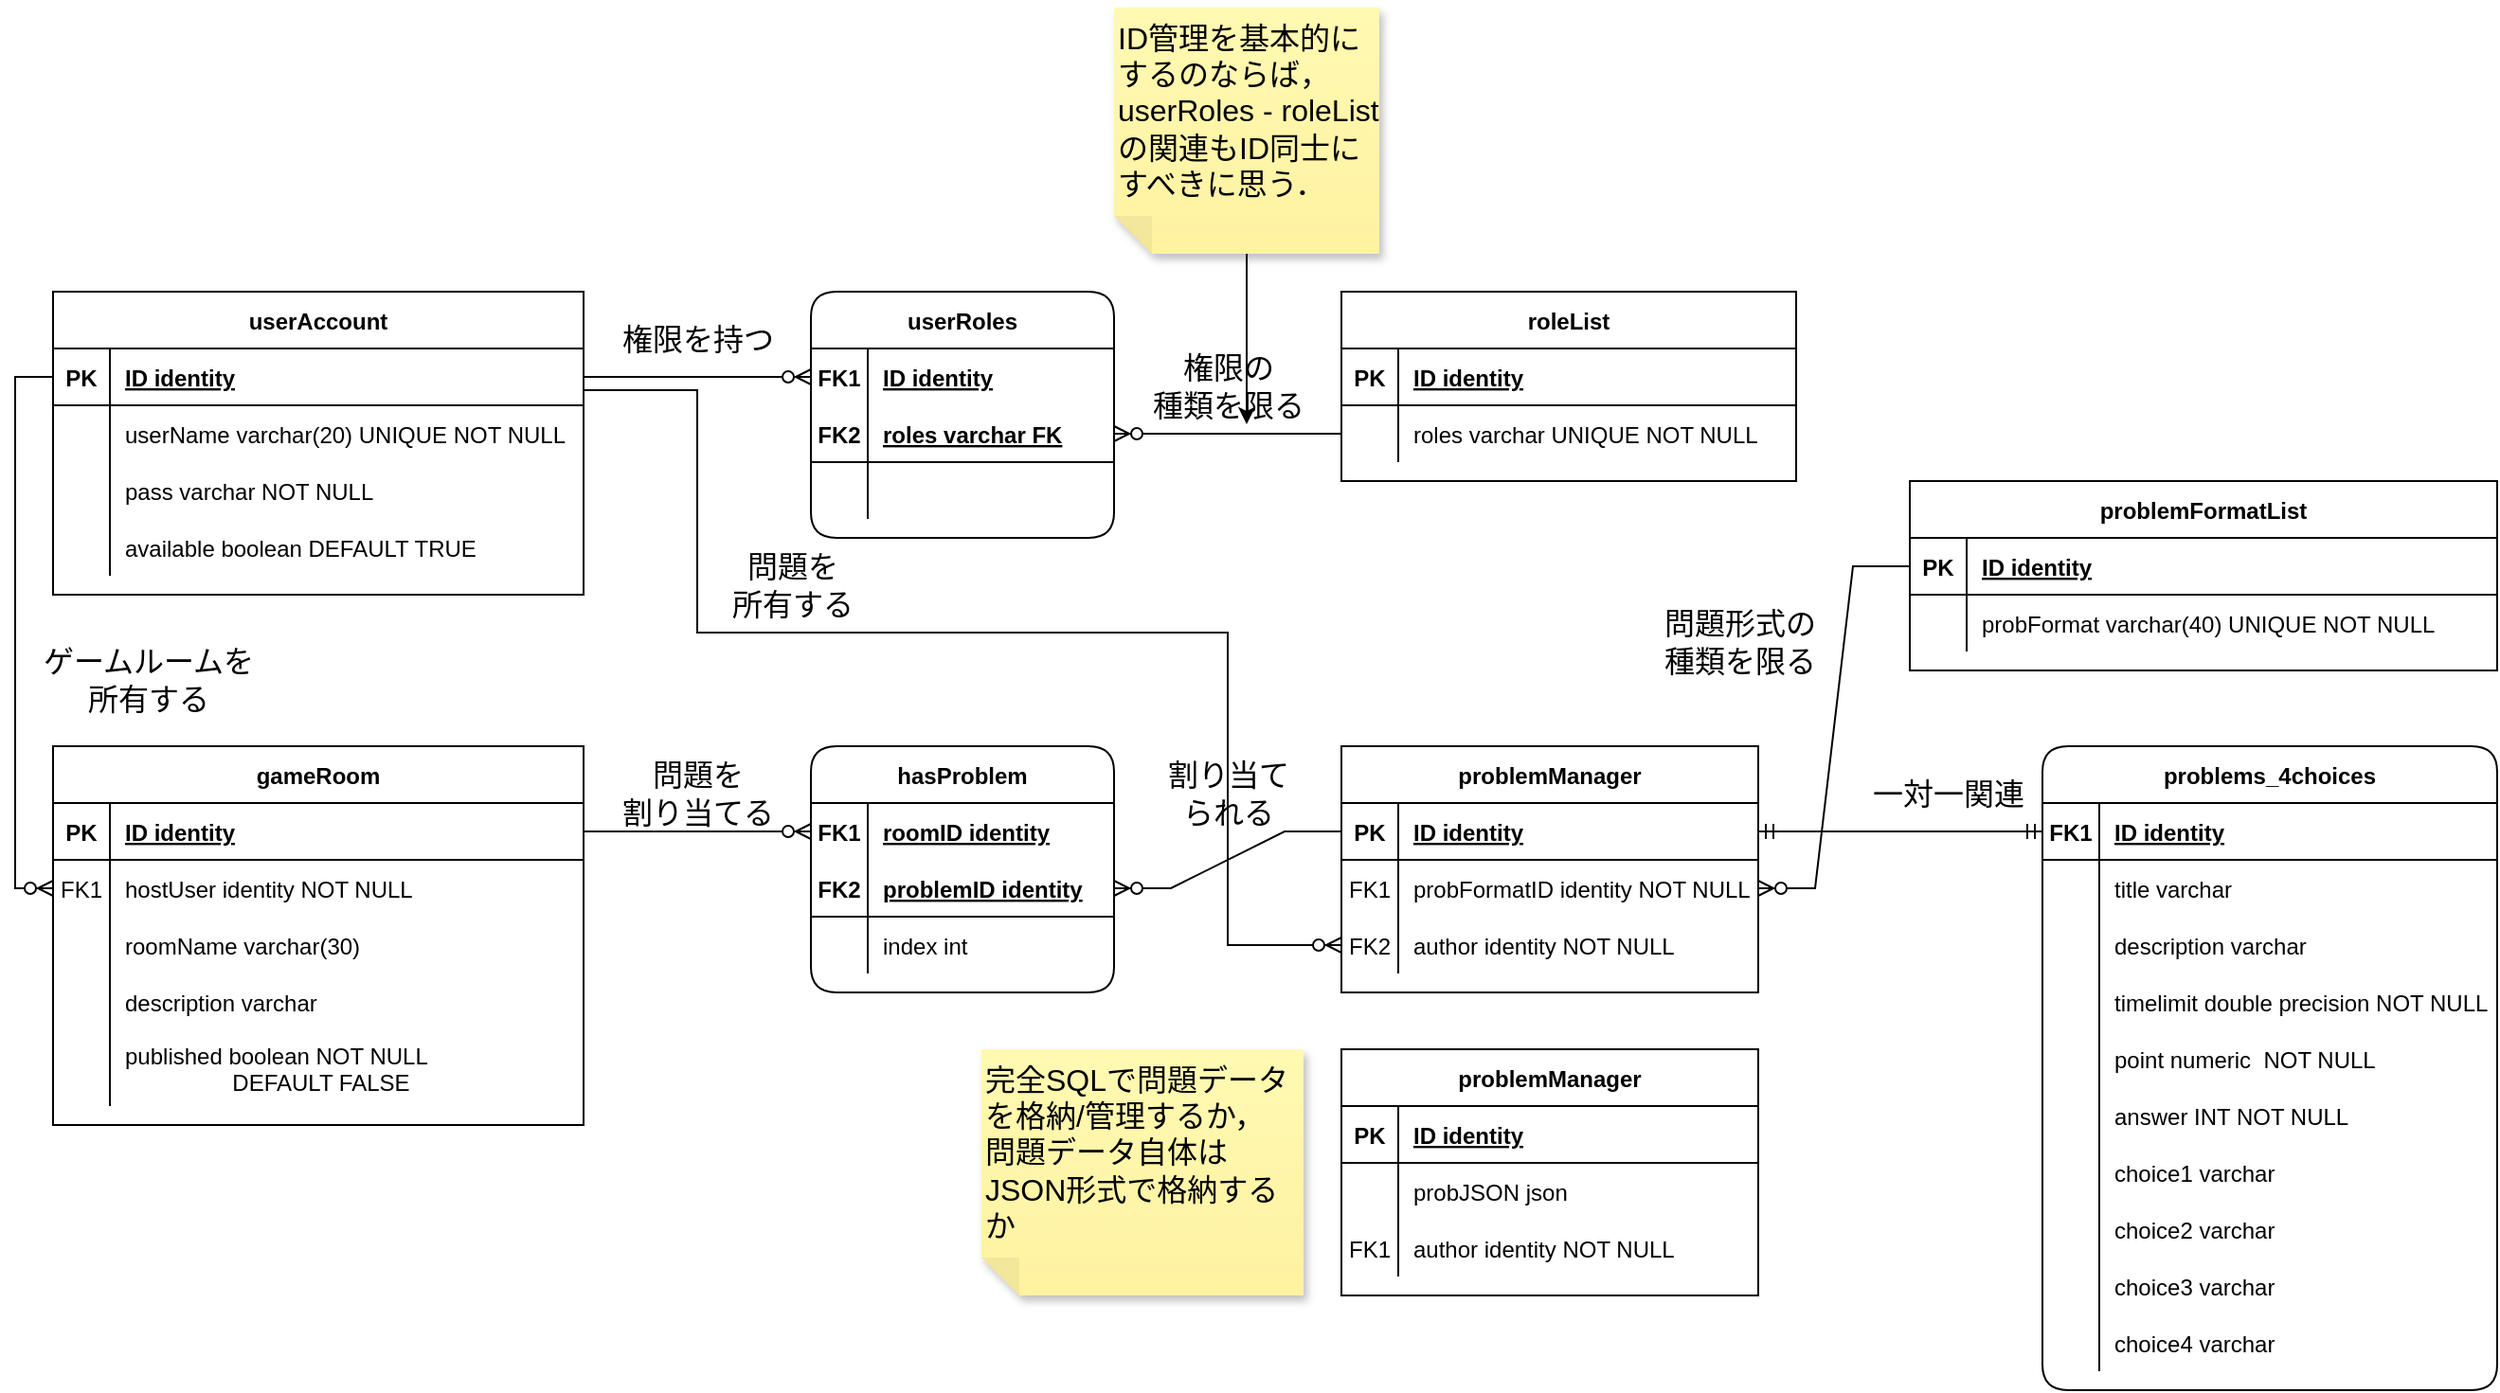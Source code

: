 <mxfile version="24.7.17">
  <diagram id="R2lEEEUBdFMjLlhIrx00" name="Page-1">
    <mxGraphModel dx="1381" dy="809" grid="1" gridSize="10" guides="1" tooltips="1" connect="1" arrows="1" fold="1" page="1" pageScale="1" pageWidth="850" pageHeight="1100" math="0" shadow="0" extFonts="Permanent Marker^https://fonts.googleapis.com/css?family=Permanent+Marker">
      <root>
        <mxCell id="0" />
        <mxCell id="1" parent="0" />
        <mxCell id="E2HAPLgvWzX5oRB356Ey-1" value="userAccount" style="shape=table;startSize=30;container=1;collapsible=1;childLayout=tableLayout;fixedRows=1;rowLines=0;fontStyle=1;align=center;resizeLast=1;" parent="1" vertex="1">
          <mxGeometry x="120" y="480" width="280" height="160" as="geometry">
            <mxRectangle x="120" y="480" width="100" height="30" as="alternateBounds" />
          </mxGeometry>
        </mxCell>
        <mxCell id="E2HAPLgvWzX5oRB356Ey-2" value="" style="shape=partialRectangle;collapsible=0;dropTarget=0;pointerEvents=0;fillColor=none;points=[[0,0.5],[1,0.5]];portConstraint=eastwest;top=0;left=0;right=0;bottom=1;" parent="E2HAPLgvWzX5oRB356Ey-1" vertex="1">
          <mxGeometry y="30" width="280" height="30" as="geometry" />
        </mxCell>
        <mxCell id="E2HAPLgvWzX5oRB356Ey-3" value="PK" style="shape=partialRectangle;overflow=hidden;connectable=0;fillColor=none;top=0;left=0;bottom=0;right=0;fontStyle=1;" parent="E2HAPLgvWzX5oRB356Ey-2" vertex="1">
          <mxGeometry width="30" height="30" as="geometry">
            <mxRectangle width="30" height="30" as="alternateBounds" />
          </mxGeometry>
        </mxCell>
        <mxCell id="E2HAPLgvWzX5oRB356Ey-4" value="ID identity" style="shape=partialRectangle;overflow=hidden;connectable=0;fillColor=none;top=0;left=0;bottom=0;right=0;align=left;spacingLeft=6;fontStyle=5;" parent="E2HAPLgvWzX5oRB356Ey-2" vertex="1">
          <mxGeometry x="30" width="250" height="30" as="geometry">
            <mxRectangle width="250" height="30" as="alternateBounds" />
          </mxGeometry>
        </mxCell>
        <mxCell id="E2HAPLgvWzX5oRB356Ey-5" value="" style="shape=partialRectangle;collapsible=0;dropTarget=0;pointerEvents=0;fillColor=none;points=[[0,0.5],[1,0.5]];portConstraint=eastwest;top=0;left=0;right=0;bottom=0;" parent="E2HAPLgvWzX5oRB356Ey-1" vertex="1">
          <mxGeometry y="60" width="280" height="30" as="geometry" />
        </mxCell>
        <mxCell id="E2HAPLgvWzX5oRB356Ey-6" value="" style="shape=partialRectangle;overflow=hidden;connectable=0;fillColor=none;top=0;left=0;bottom=0;right=0;" parent="E2HAPLgvWzX5oRB356Ey-5" vertex="1">
          <mxGeometry width="30" height="30" as="geometry">
            <mxRectangle width="30" height="30" as="alternateBounds" />
          </mxGeometry>
        </mxCell>
        <mxCell id="E2HAPLgvWzX5oRB356Ey-7" value="userName varchar(20) UNIQUE NOT NULL" style="shape=partialRectangle;overflow=hidden;connectable=0;fillColor=none;top=0;left=0;bottom=0;right=0;align=left;spacingLeft=6;" parent="E2HAPLgvWzX5oRB356Ey-5" vertex="1">
          <mxGeometry x="30" width="250" height="30" as="geometry">
            <mxRectangle width="250" height="30" as="alternateBounds" />
          </mxGeometry>
        </mxCell>
        <mxCell id="E2HAPLgvWzX5oRB356Ey-28" style="shape=partialRectangle;collapsible=0;dropTarget=0;pointerEvents=0;fillColor=none;points=[[0,0.5],[1,0.5]];portConstraint=eastwest;top=0;left=0;right=0;bottom=0;" parent="E2HAPLgvWzX5oRB356Ey-1" vertex="1">
          <mxGeometry y="90" width="280" height="30" as="geometry" />
        </mxCell>
        <mxCell id="E2HAPLgvWzX5oRB356Ey-29" style="shape=partialRectangle;overflow=hidden;connectable=0;fillColor=none;top=0;left=0;bottom=0;right=0;" parent="E2HAPLgvWzX5oRB356Ey-28" vertex="1">
          <mxGeometry width="30" height="30" as="geometry">
            <mxRectangle width="30" height="30" as="alternateBounds" />
          </mxGeometry>
        </mxCell>
        <mxCell id="E2HAPLgvWzX5oRB356Ey-30" value="pass varchar NOT NULL" style="shape=partialRectangle;overflow=hidden;connectable=0;fillColor=none;top=0;left=0;bottom=0;right=0;align=left;spacingLeft=6;" parent="E2HAPLgvWzX5oRB356Ey-28" vertex="1">
          <mxGeometry x="30" width="250" height="30" as="geometry">
            <mxRectangle width="250" height="30" as="alternateBounds" />
          </mxGeometry>
        </mxCell>
        <mxCell id="E2HAPLgvWzX5oRB356Ey-25" style="shape=partialRectangle;collapsible=0;dropTarget=0;pointerEvents=0;fillColor=none;points=[[0,0.5],[1,0.5]];portConstraint=eastwest;top=0;left=0;right=0;bottom=0;" parent="E2HAPLgvWzX5oRB356Ey-1" vertex="1">
          <mxGeometry y="120" width="280" height="30" as="geometry" />
        </mxCell>
        <mxCell id="E2HAPLgvWzX5oRB356Ey-26" style="shape=partialRectangle;overflow=hidden;connectable=0;fillColor=none;top=0;left=0;bottom=0;right=0;" parent="E2HAPLgvWzX5oRB356Ey-25" vertex="1">
          <mxGeometry width="30" height="30" as="geometry">
            <mxRectangle width="30" height="30" as="alternateBounds" />
          </mxGeometry>
        </mxCell>
        <mxCell id="E2HAPLgvWzX5oRB356Ey-27" value="available boolean DEFAULT TRUE" style="shape=partialRectangle;overflow=hidden;connectable=0;fillColor=none;top=0;left=0;bottom=0;right=0;align=left;spacingLeft=6;" parent="E2HAPLgvWzX5oRB356Ey-25" vertex="1">
          <mxGeometry x="30" width="250" height="30" as="geometry">
            <mxRectangle width="250" height="30" as="alternateBounds" />
          </mxGeometry>
        </mxCell>
        <mxCell id="E2HAPLgvWzX5oRB356Ey-31" value="userRoles" style="shape=table;startSize=30;container=1;collapsible=1;childLayout=tableLayout;fixedRows=1;rowLines=0;fontStyle=1;align=center;resizeLast=1;rounded=1;" parent="1" vertex="1">
          <mxGeometry x="520" y="480" width="160" height="130" as="geometry">
            <mxRectangle x="120" y="480" width="100" height="30" as="alternateBounds" />
          </mxGeometry>
        </mxCell>
        <mxCell id="E2HAPLgvWzX5oRB356Ey-32" value="" style="shape=partialRectangle;collapsible=0;dropTarget=0;pointerEvents=0;fillColor=none;points=[[0,0.5],[1,0.5]];portConstraint=eastwest;top=0;left=0;right=0;bottom=0;" parent="E2HAPLgvWzX5oRB356Ey-31" vertex="1">
          <mxGeometry y="30" width="160" height="30" as="geometry" />
        </mxCell>
        <mxCell id="E2HAPLgvWzX5oRB356Ey-33" value="FK1" style="shape=partialRectangle;overflow=hidden;connectable=0;fillColor=none;top=0;left=0;bottom=0;right=0;fontStyle=1;" parent="E2HAPLgvWzX5oRB356Ey-32" vertex="1">
          <mxGeometry width="30" height="30" as="geometry">
            <mxRectangle width="30" height="30" as="alternateBounds" />
          </mxGeometry>
        </mxCell>
        <mxCell id="E2HAPLgvWzX5oRB356Ey-34" value="ID identity" style="shape=partialRectangle;overflow=hidden;connectable=0;fillColor=none;top=0;left=0;bottom=0;right=0;align=left;spacingLeft=6;fontStyle=5;strokeColor=default;" parent="E2HAPLgvWzX5oRB356Ey-32" vertex="1">
          <mxGeometry x="30" width="130" height="30" as="geometry">
            <mxRectangle width="130" height="30" as="alternateBounds" />
          </mxGeometry>
        </mxCell>
        <mxCell id="E2HAPLgvWzX5oRB356Ey-44" style="shape=partialRectangle;collapsible=0;dropTarget=0;pointerEvents=0;fillColor=none;points=[[0,0.5],[1,0.5]];portConstraint=eastwest;top=0;left=0;right=0;bottom=1;" parent="E2HAPLgvWzX5oRB356Ey-31" vertex="1">
          <mxGeometry y="60" width="160" height="30" as="geometry" />
        </mxCell>
        <mxCell id="E2HAPLgvWzX5oRB356Ey-45" value="FK2" style="shape=partialRectangle;overflow=hidden;connectable=0;fillColor=none;top=0;left=0;bottom=0;right=0;fontStyle=1;" parent="E2HAPLgvWzX5oRB356Ey-44" vertex="1">
          <mxGeometry width="30" height="30" as="geometry">
            <mxRectangle width="30" height="30" as="alternateBounds" />
          </mxGeometry>
        </mxCell>
        <mxCell id="E2HAPLgvWzX5oRB356Ey-46" value="roles varchar FK" style="shape=partialRectangle;overflow=hidden;connectable=0;fillColor=none;top=0;left=0;bottom=0;right=0;align=left;spacingLeft=6;fontStyle=5;" parent="E2HAPLgvWzX5oRB356Ey-44" vertex="1">
          <mxGeometry x="30" width="130" height="30" as="geometry">
            <mxRectangle width="130" height="30" as="alternateBounds" />
          </mxGeometry>
        </mxCell>
        <mxCell id="E2HAPLgvWzX5oRB356Ey-35" value="" style="shape=partialRectangle;collapsible=0;dropTarget=0;pointerEvents=0;fillColor=none;points=[[0,0.5],[1,0.5]];portConstraint=eastwest;top=0;left=0;right=0;bottom=0;" parent="E2HAPLgvWzX5oRB356Ey-31" vertex="1">
          <mxGeometry y="90" width="160" height="30" as="geometry" />
        </mxCell>
        <mxCell id="E2HAPLgvWzX5oRB356Ey-36" value="" style="shape=partialRectangle;overflow=hidden;connectable=0;fillColor=none;top=0;left=0;bottom=0;right=0;" parent="E2HAPLgvWzX5oRB356Ey-35" vertex="1">
          <mxGeometry width="30" height="30" as="geometry">
            <mxRectangle width="30" height="30" as="alternateBounds" />
          </mxGeometry>
        </mxCell>
        <mxCell id="E2HAPLgvWzX5oRB356Ey-37" value="" style="shape=partialRectangle;overflow=hidden;connectable=0;fillColor=none;top=0;left=0;bottom=0;right=0;align=left;spacingLeft=6;" parent="E2HAPLgvWzX5oRB356Ey-35" vertex="1">
          <mxGeometry x="30" width="130" height="30" as="geometry">
            <mxRectangle width="130" height="30" as="alternateBounds" />
          </mxGeometry>
        </mxCell>
        <mxCell id="E2HAPLgvWzX5oRB356Ey-48" value="roleList" style="shape=table;startSize=30;container=1;collapsible=1;childLayout=tableLayout;fixedRows=1;rowLines=0;fontStyle=1;align=center;resizeLast=1;rounded=0;" parent="1" vertex="1">
          <mxGeometry x="800" y="480" width="240" height="100" as="geometry">
            <mxRectangle x="120" y="480" width="100" height="30" as="alternateBounds" />
          </mxGeometry>
        </mxCell>
        <mxCell id="E2HAPLgvWzX5oRB356Ey-49" value="" style="shape=partialRectangle;collapsible=0;dropTarget=0;pointerEvents=0;fillColor=none;points=[[0,0.5],[1,0.5]];portConstraint=eastwest;top=0;left=0;right=0;bottom=1;" parent="E2HAPLgvWzX5oRB356Ey-48" vertex="1">
          <mxGeometry y="30" width="240" height="30" as="geometry" />
        </mxCell>
        <mxCell id="E2HAPLgvWzX5oRB356Ey-50" value="PK" style="shape=partialRectangle;overflow=hidden;connectable=0;fillColor=none;top=0;left=0;bottom=0;right=0;fontStyle=1;" parent="E2HAPLgvWzX5oRB356Ey-49" vertex="1">
          <mxGeometry width="30" height="30" as="geometry">
            <mxRectangle width="30" height="30" as="alternateBounds" />
          </mxGeometry>
        </mxCell>
        <mxCell id="E2HAPLgvWzX5oRB356Ey-51" value="ID identity" style="shape=partialRectangle;overflow=hidden;connectable=0;fillColor=none;top=0;left=0;bottom=0;right=0;align=left;spacingLeft=6;fontStyle=5;strokeColor=default;" parent="E2HAPLgvWzX5oRB356Ey-49" vertex="1">
          <mxGeometry x="30" width="210" height="30" as="geometry">
            <mxRectangle width="210" height="30" as="alternateBounds" />
          </mxGeometry>
        </mxCell>
        <mxCell id="E2HAPLgvWzX5oRB356Ey-55" value="" style="shape=partialRectangle;collapsible=0;dropTarget=0;pointerEvents=0;fillColor=none;points=[[0,0.5],[1,0.5]];portConstraint=eastwest;top=0;left=0;right=0;bottom=0;" parent="E2HAPLgvWzX5oRB356Ey-48" vertex="1">
          <mxGeometry y="60" width="240" height="30" as="geometry" />
        </mxCell>
        <mxCell id="E2HAPLgvWzX5oRB356Ey-56" value="" style="shape=partialRectangle;overflow=hidden;connectable=0;fillColor=none;top=0;left=0;bottom=0;right=0;" parent="E2HAPLgvWzX5oRB356Ey-55" vertex="1">
          <mxGeometry width="30" height="30" as="geometry">
            <mxRectangle width="30" height="30" as="alternateBounds" />
          </mxGeometry>
        </mxCell>
        <mxCell id="E2HAPLgvWzX5oRB356Ey-57" value="roles varchar UNIQUE NOT NULL" style="shape=partialRectangle;overflow=hidden;connectable=0;fillColor=none;top=0;left=0;bottom=0;right=0;align=left;spacingLeft=6;" parent="E2HAPLgvWzX5oRB356Ey-55" vertex="1">
          <mxGeometry x="30" width="210" height="30" as="geometry">
            <mxRectangle width="210" height="30" as="alternateBounds" />
          </mxGeometry>
        </mxCell>
        <mxCell id="E2HAPLgvWzX5oRB356Ey-95" value="gameRoom" style="shape=table;startSize=30;container=1;collapsible=1;childLayout=tableLayout;fixedRows=1;rowLines=0;fontStyle=1;align=center;resizeLast=1;" parent="1" vertex="1">
          <mxGeometry x="120" y="720" width="280" height="200" as="geometry">
            <mxRectangle x="120" y="480" width="100" height="30" as="alternateBounds" />
          </mxGeometry>
        </mxCell>
        <mxCell id="E2HAPLgvWzX5oRB356Ey-96" value="" style="shape=partialRectangle;collapsible=0;dropTarget=0;pointerEvents=0;fillColor=none;points=[[0,0.5],[1,0.5]];portConstraint=eastwest;top=0;left=0;right=0;bottom=1;" parent="E2HAPLgvWzX5oRB356Ey-95" vertex="1">
          <mxGeometry y="30" width="280" height="30" as="geometry" />
        </mxCell>
        <mxCell id="E2HAPLgvWzX5oRB356Ey-97" value="PK" style="shape=partialRectangle;overflow=hidden;connectable=0;fillColor=none;top=0;left=0;bottom=0;right=0;fontStyle=1;" parent="E2HAPLgvWzX5oRB356Ey-96" vertex="1">
          <mxGeometry width="30" height="30" as="geometry">
            <mxRectangle width="30" height="30" as="alternateBounds" />
          </mxGeometry>
        </mxCell>
        <mxCell id="E2HAPLgvWzX5oRB356Ey-98" value="ID identity" style="shape=partialRectangle;overflow=hidden;connectable=0;fillColor=none;top=0;left=0;bottom=0;right=0;align=left;spacingLeft=6;fontStyle=5;" parent="E2HAPLgvWzX5oRB356Ey-96" vertex="1">
          <mxGeometry x="30" width="250" height="30" as="geometry">
            <mxRectangle width="250" height="30" as="alternateBounds" />
          </mxGeometry>
        </mxCell>
        <mxCell id="E2HAPLgvWzX5oRB356Ey-99" value="" style="shape=partialRectangle;collapsible=0;dropTarget=0;pointerEvents=0;fillColor=none;points=[[0,0.5],[1,0.5]];portConstraint=eastwest;top=0;left=0;right=0;bottom=0;" parent="E2HAPLgvWzX5oRB356Ey-95" vertex="1">
          <mxGeometry y="60" width="280" height="30" as="geometry" />
        </mxCell>
        <mxCell id="E2HAPLgvWzX5oRB356Ey-100" value="FK1" style="shape=partialRectangle;overflow=hidden;connectable=0;fillColor=none;top=0;left=0;bottom=0;right=0;" parent="E2HAPLgvWzX5oRB356Ey-99" vertex="1">
          <mxGeometry width="30" height="30" as="geometry">
            <mxRectangle width="30" height="30" as="alternateBounds" />
          </mxGeometry>
        </mxCell>
        <mxCell id="E2HAPLgvWzX5oRB356Ey-101" value="hostUser identity NOT NULL" style="shape=partialRectangle;overflow=hidden;connectable=0;fillColor=none;top=0;left=0;bottom=0;right=0;align=left;spacingLeft=6;" parent="E2HAPLgvWzX5oRB356Ey-99" vertex="1">
          <mxGeometry x="30" width="250" height="30" as="geometry">
            <mxRectangle width="250" height="30" as="alternateBounds" />
          </mxGeometry>
        </mxCell>
        <mxCell id="E2HAPLgvWzX5oRB356Ey-102" style="shape=partialRectangle;collapsible=0;dropTarget=0;pointerEvents=0;fillColor=none;points=[[0,0.5],[1,0.5]];portConstraint=eastwest;top=0;left=0;right=0;bottom=0;" parent="E2HAPLgvWzX5oRB356Ey-95" vertex="1">
          <mxGeometry y="90" width="280" height="30" as="geometry" />
        </mxCell>
        <mxCell id="E2HAPLgvWzX5oRB356Ey-103" value="" style="shape=partialRectangle;overflow=hidden;connectable=0;fillColor=none;top=0;left=0;bottom=0;right=0;" parent="E2HAPLgvWzX5oRB356Ey-102" vertex="1">
          <mxGeometry width="30" height="30" as="geometry">
            <mxRectangle width="30" height="30" as="alternateBounds" />
          </mxGeometry>
        </mxCell>
        <mxCell id="E2HAPLgvWzX5oRB356Ey-104" value="roomName varchar(30)" style="shape=partialRectangle;overflow=hidden;connectable=0;fillColor=none;top=0;left=0;bottom=0;right=0;align=left;spacingLeft=6;" parent="E2HAPLgvWzX5oRB356Ey-102" vertex="1">
          <mxGeometry x="30" width="250" height="30" as="geometry">
            <mxRectangle width="250" height="30" as="alternateBounds" />
          </mxGeometry>
        </mxCell>
        <mxCell id="E2HAPLgvWzX5oRB356Ey-207" style="shape=partialRectangle;collapsible=0;dropTarget=0;pointerEvents=0;fillColor=none;points=[[0,0.5],[1,0.5]];portConstraint=eastwest;top=0;left=0;right=0;bottom=0;" parent="E2HAPLgvWzX5oRB356Ey-95" vertex="1">
          <mxGeometry y="120" width="280" height="30" as="geometry" />
        </mxCell>
        <mxCell id="E2HAPLgvWzX5oRB356Ey-208" style="shape=partialRectangle;overflow=hidden;connectable=0;fillColor=none;top=0;left=0;bottom=0;right=0;" parent="E2HAPLgvWzX5oRB356Ey-207" vertex="1">
          <mxGeometry width="30" height="30" as="geometry">
            <mxRectangle width="30" height="30" as="alternateBounds" />
          </mxGeometry>
        </mxCell>
        <mxCell id="E2HAPLgvWzX5oRB356Ey-209" value="description varchar" style="shape=partialRectangle;overflow=hidden;connectable=0;fillColor=none;top=0;left=0;bottom=0;right=0;align=left;spacingLeft=6;" parent="E2HAPLgvWzX5oRB356Ey-207" vertex="1">
          <mxGeometry x="30" width="250" height="30" as="geometry">
            <mxRectangle width="250" height="30" as="alternateBounds" />
          </mxGeometry>
        </mxCell>
        <mxCell id="E2HAPLgvWzX5oRB356Ey-105" style="shape=partialRectangle;collapsible=0;dropTarget=0;pointerEvents=0;fillColor=none;points=[[0,0.5],[1,0.5]];portConstraint=eastwest;top=0;left=0;right=0;bottom=0;" parent="E2HAPLgvWzX5oRB356Ey-95" vertex="1">
          <mxGeometry y="150" width="280" height="40" as="geometry" />
        </mxCell>
        <mxCell id="E2HAPLgvWzX5oRB356Ey-106" style="shape=partialRectangle;overflow=hidden;connectable=0;fillColor=none;top=0;left=0;bottom=0;right=0;" parent="E2HAPLgvWzX5oRB356Ey-105" vertex="1">
          <mxGeometry width="30" height="40" as="geometry">
            <mxRectangle width="30" height="40" as="alternateBounds" />
          </mxGeometry>
        </mxCell>
        <mxCell id="E2HAPLgvWzX5oRB356Ey-107" value="published boolean NOT NULL &#xa;                 DEFAULT FALSE" style="shape=partialRectangle;overflow=hidden;connectable=0;fillColor=none;top=0;left=0;bottom=0;right=0;align=left;spacingLeft=6;" parent="E2HAPLgvWzX5oRB356Ey-105" vertex="1">
          <mxGeometry x="30" width="250" height="40" as="geometry">
            <mxRectangle width="250" height="40" as="alternateBounds" />
          </mxGeometry>
        </mxCell>
        <mxCell id="E2HAPLgvWzX5oRB356Ey-112" value="" style="edgeStyle=entityRelationEdgeStyle;fontSize=12;html=1;endArrow=ERzeroToMany;endFill=1;rounded=0;exitX=1;exitY=0.5;exitDx=0;exitDy=0;entryX=0;entryY=0.5;entryDx=0;entryDy=0;" parent="1" source="E2HAPLgvWzX5oRB356Ey-2" target="E2HAPLgvWzX5oRB356Ey-32" edge="1">
          <mxGeometry width="100" height="100" relative="1" as="geometry">
            <mxPoint x="530" y="700" as="sourcePoint" />
            <mxPoint x="630" y="600" as="targetPoint" />
          </mxGeometry>
        </mxCell>
        <mxCell id="E2HAPLgvWzX5oRB356Ey-113" value="" style="edgeStyle=entityRelationEdgeStyle;fontSize=12;html=1;endArrow=ERzeroToMany;endFill=1;rounded=0;exitX=0;exitY=0.5;exitDx=0;exitDy=0;entryX=1;entryY=0.5;entryDx=0;entryDy=0;" parent="1" source="E2HAPLgvWzX5oRB356Ey-55" target="E2HAPLgvWzX5oRB356Ey-44" edge="1">
          <mxGeometry width="100" height="100" relative="1" as="geometry">
            <mxPoint x="410" y="535" as="sourcePoint" />
            <mxPoint x="530" y="535" as="targetPoint" />
          </mxGeometry>
        </mxCell>
        <mxCell id="E2HAPLgvWzX5oRB356Ey-114" value="権限を&lt;span style=&quot;background-color: initial;&quot;&gt;持つ&lt;/span&gt;" style="text;html=1;align=center;verticalAlign=middle;resizable=0;points=[];autosize=1;strokeColor=none;fillColor=none;fontSize=16;" parent="1" vertex="1">
          <mxGeometry x="410" y="490" width="100" height="30" as="geometry" />
        </mxCell>
        <mxCell id="E2HAPLgvWzX5oRB356Ey-115" value="権限の&lt;div&gt;種類を限る&lt;/div&gt;" style="text;html=1;align=center;verticalAlign=middle;resizable=0;points=[];autosize=1;strokeColor=none;fillColor=none;fontSize=16;" parent="1" vertex="1">
          <mxGeometry x="690" y="505" width="100" height="50" as="geometry" />
        </mxCell>
        <mxCell id="E2HAPLgvWzX5oRB356Ey-116" value="hasProblem" style="shape=table;startSize=30;container=1;collapsible=1;childLayout=tableLayout;fixedRows=1;rowLines=0;fontStyle=1;align=center;resizeLast=1;rounded=1;" parent="1" vertex="1">
          <mxGeometry x="520" y="720" width="160" height="130" as="geometry">
            <mxRectangle x="120" y="480" width="100" height="30" as="alternateBounds" />
          </mxGeometry>
        </mxCell>
        <mxCell id="E2HAPLgvWzX5oRB356Ey-117" value="" style="shape=partialRectangle;collapsible=0;dropTarget=0;pointerEvents=0;fillColor=none;points=[[0,0.5],[1,0.5]];portConstraint=eastwest;top=0;left=0;right=0;bottom=0;" parent="E2HAPLgvWzX5oRB356Ey-116" vertex="1">
          <mxGeometry y="30" width="160" height="30" as="geometry" />
        </mxCell>
        <mxCell id="E2HAPLgvWzX5oRB356Ey-118" value="FK1" style="shape=partialRectangle;overflow=hidden;connectable=0;fillColor=none;top=0;left=0;bottom=0;right=0;fontStyle=1;" parent="E2HAPLgvWzX5oRB356Ey-117" vertex="1">
          <mxGeometry width="30" height="30" as="geometry">
            <mxRectangle width="30" height="30" as="alternateBounds" />
          </mxGeometry>
        </mxCell>
        <mxCell id="E2HAPLgvWzX5oRB356Ey-119" value="roomID identity" style="shape=partialRectangle;overflow=hidden;connectable=0;fillColor=none;top=0;left=0;bottom=0;right=0;align=left;spacingLeft=6;fontStyle=5;strokeColor=default;" parent="E2HAPLgvWzX5oRB356Ey-117" vertex="1">
          <mxGeometry x="30" width="130" height="30" as="geometry">
            <mxRectangle width="130" height="30" as="alternateBounds" />
          </mxGeometry>
        </mxCell>
        <mxCell id="E2HAPLgvWzX5oRB356Ey-120" style="shape=partialRectangle;collapsible=0;dropTarget=0;pointerEvents=0;fillColor=none;points=[[0,0.5],[1,0.5]];portConstraint=eastwest;top=0;left=0;right=0;bottom=1;" parent="E2HAPLgvWzX5oRB356Ey-116" vertex="1">
          <mxGeometry y="60" width="160" height="30" as="geometry" />
        </mxCell>
        <mxCell id="E2HAPLgvWzX5oRB356Ey-121" value="FK2" style="shape=partialRectangle;overflow=hidden;connectable=0;fillColor=none;top=0;left=0;bottom=0;right=0;fontStyle=1;" parent="E2HAPLgvWzX5oRB356Ey-120" vertex="1">
          <mxGeometry width="30" height="30" as="geometry">
            <mxRectangle width="30" height="30" as="alternateBounds" />
          </mxGeometry>
        </mxCell>
        <mxCell id="E2HAPLgvWzX5oRB356Ey-122" value="problemID identity" style="shape=partialRectangle;overflow=hidden;connectable=0;fillColor=none;top=0;left=0;bottom=0;right=0;align=left;spacingLeft=6;fontStyle=5;" parent="E2HAPLgvWzX5oRB356Ey-120" vertex="1">
          <mxGeometry x="30" width="130" height="30" as="geometry">
            <mxRectangle width="130" height="30" as="alternateBounds" />
          </mxGeometry>
        </mxCell>
        <mxCell id="E2HAPLgvWzX5oRB356Ey-123" value="" style="shape=partialRectangle;collapsible=0;dropTarget=0;pointerEvents=0;fillColor=none;points=[[0,0.5],[1,0.5]];portConstraint=eastwest;top=0;left=0;right=0;bottom=0;" parent="E2HAPLgvWzX5oRB356Ey-116" vertex="1">
          <mxGeometry y="90" width="160" height="30" as="geometry" />
        </mxCell>
        <mxCell id="E2HAPLgvWzX5oRB356Ey-124" value="" style="shape=partialRectangle;overflow=hidden;connectable=0;fillColor=none;top=0;left=0;bottom=0;right=0;" parent="E2HAPLgvWzX5oRB356Ey-123" vertex="1">
          <mxGeometry width="30" height="30" as="geometry">
            <mxRectangle width="30" height="30" as="alternateBounds" />
          </mxGeometry>
        </mxCell>
        <mxCell id="E2HAPLgvWzX5oRB356Ey-125" value="index int" style="shape=partialRectangle;overflow=hidden;connectable=0;fillColor=none;top=0;left=0;bottom=0;right=0;align=left;spacingLeft=6;" parent="E2HAPLgvWzX5oRB356Ey-123" vertex="1">
          <mxGeometry x="30" width="130" height="30" as="geometry">
            <mxRectangle width="130" height="30" as="alternateBounds" />
          </mxGeometry>
        </mxCell>
        <mxCell id="E2HAPLgvWzX5oRB356Ey-126" value="" style="edgeStyle=entityRelationEdgeStyle;fontSize=12;html=1;endArrow=ERzeroToMany;endFill=1;rounded=0;exitX=1;exitY=0.5;exitDx=0;exitDy=0;entryX=0;entryY=0.5;entryDx=0;entryDy=0;" parent="1" source="E2HAPLgvWzX5oRB356Ey-96" target="E2HAPLgvWzX5oRB356Ey-117" edge="1">
          <mxGeometry width="100" height="100" relative="1" as="geometry">
            <mxPoint x="410" y="535" as="sourcePoint" />
            <mxPoint x="530" y="535" as="targetPoint" />
          </mxGeometry>
        </mxCell>
        <mxCell id="E2HAPLgvWzX5oRB356Ey-127" value="problemManager" style="shape=table;startSize=30;container=1;collapsible=1;childLayout=tableLayout;fixedRows=1;rowLines=0;fontStyle=1;align=center;resizeLast=1;rounded=0;" parent="1" vertex="1">
          <mxGeometry x="800" y="720" width="220" height="130" as="geometry">
            <mxRectangle x="120" y="480" width="100" height="30" as="alternateBounds" />
          </mxGeometry>
        </mxCell>
        <mxCell id="E2HAPLgvWzX5oRB356Ey-128" value="" style="shape=partialRectangle;collapsible=0;dropTarget=0;pointerEvents=0;fillColor=none;points=[[0,0.5],[1,0.5]];portConstraint=eastwest;top=0;left=0;right=0;bottom=1;" parent="E2HAPLgvWzX5oRB356Ey-127" vertex="1">
          <mxGeometry y="30" width="220" height="30" as="geometry" />
        </mxCell>
        <mxCell id="E2HAPLgvWzX5oRB356Ey-129" value="PK" style="shape=partialRectangle;overflow=hidden;connectable=0;fillColor=none;top=0;left=0;bottom=0;right=0;fontStyle=1;" parent="E2HAPLgvWzX5oRB356Ey-128" vertex="1">
          <mxGeometry width="30" height="30" as="geometry">
            <mxRectangle width="30" height="30" as="alternateBounds" />
          </mxGeometry>
        </mxCell>
        <mxCell id="E2HAPLgvWzX5oRB356Ey-130" value="ID identity" style="shape=partialRectangle;overflow=hidden;connectable=0;fillColor=none;top=0;left=0;bottom=0;right=0;align=left;spacingLeft=6;fontStyle=5;strokeColor=default;" parent="E2HAPLgvWzX5oRB356Ey-128" vertex="1">
          <mxGeometry x="30" width="190" height="30" as="geometry">
            <mxRectangle width="190" height="30" as="alternateBounds" />
          </mxGeometry>
        </mxCell>
        <mxCell id="E2HAPLgvWzX5oRB356Ey-131" value="" style="shape=partialRectangle;collapsible=0;dropTarget=0;pointerEvents=0;fillColor=none;points=[[0,0.5],[1,0.5]];portConstraint=eastwest;top=0;left=0;right=0;bottom=0;" parent="E2HAPLgvWzX5oRB356Ey-127" vertex="1">
          <mxGeometry y="60" width="220" height="30" as="geometry" />
        </mxCell>
        <mxCell id="E2HAPLgvWzX5oRB356Ey-132" value="FK1" style="shape=partialRectangle;overflow=hidden;connectable=0;fillColor=none;top=0;left=0;bottom=0;right=0;" parent="E2HAPLgvWzX5oRB356Ey-131" vertex="1">
          <mxGeometry width="30" height="30" as="geometry">
            <mxRectangle width="30" height="30" as="alternateBounds" />
          </mxGeometry>
        </mxCell>
        <mxCell id="E2HAPLgvWzX5oRB356Ey-133" value="probFormatID identity NOT NULL" style="shape=partialRectangle;overflow=hidden;connectable=0;fillColor=none;top=0;left=0;bottom=0;right=0;align=left;spacingLeft=6;" parent="E2HAPLgvWzX5oRB356Ey-131" vertex="1">
          <mxGeometry x="30" width="190" height="30" as="geometry">
            <mxRectangle width="190" height="30" as="alternateBounds" />
          </mxGeometry>
        </mxCell>
        <mxCell id="cXiAYgESKfhy4j8vtKHT-1" style="shape=partialRectangle;collapsible=0;dropTarget=0;pointerEvents=0;fillColor=none;points=[[0,0.5],[1,0.5]];portConstraint=eastwest;top=0;left=0;right=0;bottom=0;" vertex="1" parent="E2HAPLgvWzX5oRB356Ey-127">
          <mxGeometry y="90" width="220" height="30" as="geometry" />
        </mxCell>
        <mxCell id="cXiAYgESKfhy4j8vtKHT-2" value="FK2" style="shape=partialRectangle;overflow=hidden;connectable=0;fillColor=none;top=0;left=0;bottom=0;right=0;" vertex="1" parent="cXiAYgESKfhy4j8vtKHT-1">
          <mxGeometry width="30" height="30" as="geometry">
            <mxRectangle width="30" height="30" as="alternateBounds" />
          </mxGeometry>
        </mxCell>
        <mxCell id="cXiAYgESKfhy4j8vtKHT-3" value="author identity NOT NULL" style="shape=partialRectangle;overflow=hidden;connectable=0;fillColor=none;top=0;left=0;bottom=0;right=0;align=left;spacingLeft=6;" vertex="1" parent="cXiAYgESKfhy4j8vtKHT-1">
          <mxGeometry x="30" width="190" height="30" as="geometry">
            <mxRectangle width="190" height="30" as="alternateBounds" />
          </mxGeometry>
        </mxCell>
        <mxCell id="E2HAPLgvWzX5oRB356Ey-134" value="problemFormatList" style="shape=table;startSize=30;container=1;collapsible=1;childLayout=tableLayout;fixedRows=1;rowLines=0;fontStyle=1;align=center;resizeLast=1;rounded=0;" parent="1" vertex="1">
          <mxGeometry x="1100" y="580" width="310" height="100" as="geometry">
            <mxRectangle x="120" y="480" width="100" height="30" as="alternateBounds" />
          </mxGeometry>
        </mxCell>
        <mxCell id="E2HAPLgvWzX5oRB356Ey-135" value="" style="shape=partialRectangle;collapsible=0;dropTarget=0;pointerEvents=0;fillColor=none;points=[[0,0.5],[1,0.5]];portConstraint=eastwest;top=0;left=0;right=0;bottom=1;" parent="E2HAPLgvWzX5oRB356Ey-134" vertex="1">
          <mxGeometry y="30" width="310" height="30" as="geometry" />
        </mxCell>
        <mxCell id="E2HAPLgvWzX5oRB356Ey-136" value="PK" style="shape=partialRectangle;overflow=hidden;connectable=0;fillColor=none;top=0;left=0;bottom=0;right=0;fontStyle=1;" parent="E2HAPLgvWzX5oRB356Ey-135" vertex="1">
          <mxGeometry width="30" height="30" as="geometry">
            <mxRectangle width="30" height="30" as="alternateBounds" />
          </mxGeometry>
        </mxCell>
        <mxCell id="E2HAPLgvWzX5oRB356Ey-137" value="ID identity" style="shape=partialRectangle;overflow=hidden;connectable=0;fillColor=none;top=0;left=0;bottom=0;right=0;align=left;spacingLeft=6;fontStyle=5;strokeColor=default;" parent="E2HAPLgvWzX5oRB356Ey-135" vertex="1">
          <mxGeometry x="30" width="280" height="30" as="geometry">
            <mxRectangle width="280" height="30" as="alternateBounds" />
          </mxGeometry>
        </mxCell>
        <mxCell id="E2HAPLgvWzX5oRB356Ey-138" value="" style="shape=partialRectangle;collapsible=0;dropTarget=0;pointerEvents=0;fillColor=none;points=[[0,0.5],[1,0.5]];portConstraint=eastwest;top=0;left=0;right=0;bottom=0;" parent="E2HAPLgvWzX5oRB356Ey-134" vertex="1">
          <mxGeometry y="60" width="310" height="30" as="geometry" />
        </mxCell>
        <mxCell id="E2HAPLgvWzX5oRB356Ey-139" value="" style="shape=partialRectangle;overflow=hidden;connectable=0;fillColor=none;top=0;left=0;bottom=0;right=0;" parent="E2HAPLgvWzX5oRB356Ey-138" vertex="1">
          <mxGeometry width="30" height="30" as="geometry">
            <mxRectangle width="30" height="30" as="alternateBounds" />
          </mxGeometry>
        </mxCell>
        <mxCell id="E2HAPLgvWzX5oRB356Ey-140" value="probFormat varchar(40) UNIQUE NOT NULL" style="shape=partialRectangle;overflow=hidden;connectable=0;fillColor=none;top=0;left=0;bottom=0;right=0;align=left;spacingLeft=6;" parent="E2HAPLgvWzX5oRB356Ey-138" vertex="1">
          <mxGeometry x="30" width="280" height="30" as="geometry">
            <mxRectangle width="280" height="30" as="alternateBounds" />
          </mxGeometry>
        </mxCell>
        <mxCell id="E2HAPLgvWzX5oRB356Ey-142" value="" style="edgeStyle=entityRelationEdgeStyle;fontSize=12;html=1;endArrow=ERzeroToMany;endFill=1;rounded=0;exitX=0;exitY=0.5;exitDx=0;exitDy=0;entryX=1;entryY=0.5;entryDx=0;entryDy=0;" parent="1" source="E2HAPLgvWzX5oRB356Ey-135" target="E2HAPLgvWzX5oRB356Ey-131" edge="1">
          <mxGeometry width="100" height="100" relative="1" as="geometry">
            <mxPoint x="410" y="775" as="sourcePoint" />
            <mxPoint x="530" y="775" as="targetPoint" />
          </mxGeometry>
        </mxCell>
        <mxCell id="E2HAPLgvWzX5oRB356Ey-143" value="ID管理を基本的にするのならば，userRoles - roleListの関連もID同士にすべきに思う．" style="shape=note;whiteSpace=wrap;html=1;backgroundOutline=1;fontColor=#000000;darkOpacity=0.05;fillColor=#FFF9B2;strokeColor=none;fillStyle=solid;direction=west;gradientDirection=north;gradientColor=#FFF2A1;shadow=1;size=20;pointerEvents=1;align=left;fontSize=16;verticalAlign=top;" parent="1" vertex="1">
          <mxGeometry x="680" y="330" width="140" height="130" as="geometry" />
        </mxCell>
        <mxCell id="E2HAPLgvWzX5oRB356Ey-144" value="" style="edgeStyle=entityRelationEdgeStyle;fontSize=12;html=1;endArrow=ERmandOne;startArrow=ERmandOne;rounded=0;entryX=0;entryY=0.5;entryDx=0;entryDy=0;exitX=1;exitY=0.5;exitDx=0;exitDy=0;" parent="1" source="E2HAPLgvWzX5oRB356Ey-128" target="E2HAPLgvWzX5oRB356Ey-149" edge="1">
          <mxGeometry width="100" height="100" relative="1" as="geometry">
            <mxPoint x="970" y="720" as="sourcePoint" />
            <mxPoint x="1070" y="620" as="targetPoint" />
          </mxGeometry>
        </mxCell>
        <mxCell id="E2HAPLgvWzX5oRB356Ey-145" value="problems_4choices" style="shape=table;startSize=30;container=1;collapsible=1;childLayout=tableLayout;fixedRows=1;rowLines=0;fontStyle=1;align=center;resizeLast=1;rounded=1;" parent="1" vertex="1">
          <mxGeometry x="1170" y="720" width="240" height="340" as="geometry">
            <mxRectangle x="120" y="480" width="100" height="30" as="alternateBounds" />
          </mxGeometry>
        </mxCell>
        <mxCell id="E2HAPLgvWzX5oRB356Ey-149" style="shape=partialRectangle;collapsible=0;dropTarget=0;pointerEvents=0;fillColor=none;points=[[0,0.5],[1,0.5]];portConstraint=eastwest;top=0;left=0;right=0;bottom=1;" parent="E2HAPLgvWzX5oRB356Ey-145" vertex="1">
          <mxGeometry y="30" width="240" height="30" as="geometry" />
        </mxCell>
        <mxCell id="E2HAPLgvWzX5oRB356Ey-150" value="FK1" style="shape=partialRectangle;overflow=hidden;connectable=0;fillColor=none;top=0;left=0;bottom=0;right=0;fontStyle=1;" parent="E2HAPLgvWzX5oRB356Ey-149" vertex="1">
          <mxGeometry width="30" height="30" as="geometry">
            <mxRectangle width="30" height="30" as="alternateBounds" />
          </mxGeometry>
        </mxCell>
        <mxCell id="E2HAPLgvWzX5oRB356Ey-151" value="ID identity" style="shape=partialRectangle;overflow=hidden;connectable=0;fillColor=none;top=0;left=0;bottom=0;right=0;align=left;spacingLeft=6;fontStyle=5;" parent="E2HAPLgvWzX5oRB356Ey-149" vertex="1">
          <mxGeometry x="30" width="210" height="30" as="geometry">
            <mxRectangle width="210" height="30" as="alternateBounds" />
          </mxGeometry>
        </mxCell>
        <mxCell id="E2HAPLgvWzX5oRB356Ey-152" value="" style="shape=partialRectangle;collapsible=0;dropTarget=0;pointerEvents=0;fillColor=none;points=[[0,0.5],[1,0.5]];portConstraint=eastwest;top=0;left=0;right=0;bottom=0;" parent="E2HAPLgvWzX5oRB356Ey-145" vertex="1">
          <mxGeometry y="60" width="240" height="30" as="geometry" />
        </mxCell>
        <mxCell id="E2HAPLgvWzX5oRB356Ey-153" value="" style="shape=partialRectangle;overflow=hidden;connectable=0;fillColor=none;top=0;left=0;bottom=0;right=0;" parent="E2HAPLgvWzX5oRB356Ey-152" vertex="1">
          <mxGeometry width="30" height="30" as="geometry">
            <mxRectangle width="30" height="30" as="alternateBounds" />
          </mxGeometry>
        </mxCell>
        <mxCell id="E2HAPLgvWzX5oRB356Ey-154" value="title varchar" style="shape=partialRectangle;overflow=hidden;connectable=0;fillColor=none;top=0;left=0;bottom=0;right=0;align=left;spacingLeft=6;" parent="E2HAPLgvWzX5oRB356Ey-152" vertex="1">
          <mxGeometry x="30" width="210" height="30" as="geometry">
            <mxRectangle width="210" height="30" as="alternateBounds" />
          </mxGeometry>
        </mxCell>
        <mxCell id="E2HAPLgvWzX5oRB356Ey-170" style="shape=partialRectangle;collapsible=0;dropTarget=0;pointerEvents=0;fillColor=none;points=[[0,0.5],[1,0.5]];portConstraint=eastwest;top=0;left=0;right=0;bottom=0;" parent="E2HAPLgvWzX5oRB356Ey-145" vertex="1">
          <mxGeometry y="90" width="240" height="30" as="geometry" />
        </mxCell>
        <mxCell id="E2HAPLgvWzX5oRB356Ey-171" style="shape=partialRectangle;overflow=hidden;connectable=0;fillColor=none;top=0;left=0;bottom=0;right=0;" parent="E2HAPLgvWzX5oRB356Ey-170" vertex="1">
          <mxGeometry width="30" height="30" as="geometry">
            <mxRectangle width="30" height="30" as="alternateBounds" />
          </mxGeometry>
        </mxCell>
        <mxCell id="E2HAPLgvWzX5oRB356Ey-172" value="description varchar" style="shape=partialRectangle;overflow=hidden;connectable=0;fillColor=none;top=0;left=0;bottom=0;right=0;align=left;spacingLeft=6;" parent="E2HAPLgvWzX5oRB356Ey-170" vertex="1">
          <mxGeometry x="30" width="210" height="30" as="geometry">
            <mxRectangle width="210" height="30" as="alternateBounds" />
          </mxGeometry>
        </mxCell>
        <mxCell id="E2HAPLgvWzX5oRB356Ey-167" style="shape=partialRectangle;collapsible=0;dropTarget=0;pointerEvents=0;fillColor=none;points=[[0,0.5],[1,0.5]];portConstraint=eastwest;top=0;left=0;right=0;bottom=0;" parent="E2HAPLgvWzX5oRB356Ey-145" vertex="1">
          <mxGeometry y="120" width="240" height="30" as="geometry" />
        </mxCell>
        <mxCell id="E2HAPLgvWzX5oRB356Ey-168" style="shape=partialRectangle;overflow=hidden;connectable=0;fillColor=none;top=0;left=0;bottom=0;right=0;" parent="E2HAPLgvWzX5oRB356Ey-167" vertex="1">
          <mxGeometry width="30" height="30" as="geometry">
            <mxRectangle width="30" height="30" as="alternateBounds" />
          </mxGeometry>
        </mxCell>
        <mxCell id="E2HAPLgvWzX5oRB356Ey-169" value="timelimit double precision NOT NULL" style="shape=partialRectangle;overflow=hidden;connectable=0;fillColor=none;top=0;left=0;bottom=0;right=0;align=left;spacingLeft=6;" parent="E2HAPLgvWzX5oRB356Ey-167" vertex="1">
          <mxGeometry x="30" width="210" height="30" as="geometry">
            <mxRectangle width="210" height="30" as="alternateBounds" />
          </mxGeometry>
        </mxCell>
        <mxCell id="E2HAPLgvWzX5oRB356Ey-164" style="shape=partialRectangle;collapsible=0;dropTarget=0;pointerEvents=0;fillColor=none;points=[[0,0.5],[1,0.5]];portConstraint=eastwest;top=0;left=0;right=0;bottom=0;" parent="E2HAPLgvWzX5oRB356Ey-145" vertex="1">
          <mxGeometry y="150" width="240" height="30" as="geometry" />
        </mxCell>
        <mxCell id="E2HAPLgvWzX5oRB356Ey-165" style="shape=partialRectangle;overflow=hidden;connectable=0;fillColor=none;top=0;left=0;bottom=0;right=0;" parent="E2HAPLgvWzX5oRB356Ey-164" vertex="1">
          <mxGeometry width="30" height="30" as="geometry">
            <mxRectangle width="30" height="30" as="alternateBounds" />
          </mxGeometry>
        </mxCell>
        <mxCell id="E2HAPLgvWzX5oRB356Ey-166" value="point numeric  NOT NULL" style="shape=partialRectangle;overflow=hidden;connectable=0;fillColor=none;top=0;left=0;bottom=0;right=0;align=left;spacingLeft=6;" parent="E2HAPLgvWzX5oRB356Ey-164" vertex="1">
          <mxGeometry x="30" width="210" height="30" as="geometry">
            <mxRectangle width="210" height="30" as="alternateBounds" />
          </mxGeometry>
        </mxCell>
        <mxCell id="cXiAYgESKfhy4j8vtKHT-9" style="shape=partialRectangle;collapsible=0;dropTarget=0;pointerEvents=0;fillColor=none;points=[[0,0.5],[1,0.5]];portConstraint=eastwest;top=0;left=0;right=0;bottom=0;" vertex="1" parent="E2HAPLgvWzX5oRB356Ey-145">
          <mxGeometry y="180" width="240" height="30" as="geometry" />
        </mxCell>
        <mxCell id="cXiAYgESKfhy4j8vtKHT-10" style="shape=partialRectangle;overflow=hidden;connectable=0;fillColor=none;top=0;left=0;bottom=0;right=0;" vertex="1" parent="cXiAYgESKfhy4j8vtKHT-9">
          <mxGeometry width="30" height="30" as="geometry">
            <mxRectangle width="30" height="30" as="alternateBounds" />
          </mxGeometry>
        </mxCell>
        <mxCell id="cXiAYgESKfhy4j8vtKHT-11" value="answer INT NOT NULL" style="shape=partialRectangle;overflow=hidden;connectable=0;fillColor=none;top=0;left=0;bottom=0;right=0;align=left;spacingLeft=6;" vertex="1" parent="cXiAYgESKfhy4j8vtKHT-9">
          <mxGeometry x="30" width="210" height="30" as="geometry">
            <mxRectangle width="210" height="30" as="alternateBounds" />
          </mxGeometry>
        </mxCell>
        <mxCell id="E2HAPLgvWzX5oRB356Ey-161" style="shape=partialRectangle;collapsible=0;dropTarget=0;pointerEvents=0;fillColor=none;points=[[0,0.5],[1,0.5]];portConstraint=eastwest;top=0;left=0;right=0;bottom=0;" parent="E2HAPLgvWzX5oRB356Ey-145" vertex="1">
          <mxGeometry y="210" width="240" height="30" as="geometry" />
        </mxCell>
        <mxCell id="E2HAPLgvWzX5oRB356Ey-162" style="shape=partialRectangle;overflow=hidden;connectable=0;fillColor=none;top=0;left=0;bottom=0;right=0;" parent="E2HAPLgvWzX5oRB356Ey-161" vertex="1">
          <mxGeometry width="30" height="30" as="geometry">
            <mxRectangle width="30" height="30" as="alternateBounds" />
          </mxGeometry>
        </mxCell>
        <mxCell id="E2HAPLgvWzX5oRB356Ey-163" value="choice1 varchar" style="shape=partialRectangle;overflow=hidden;connectable=0;fillColor=none;top=0;left=0;bottom=0;right=0;align=left;spacingLeft=6;" parent="E2HAPLgvWzX5oRB356Ey-161" vertex="1">
          <mxGeometry x="30" width="210" height="30" as="geometry">
            <mxRectangle width="210" height="30" as="alternateBounds" />
          </mxGeometry>
        </mxCell>
        <mxCell id="E2HAPLgvWzX5oRB356Ey-158" style="shape=partialRectangle;collapsible=0;dropTarget=0;pointerEvents=0;fillColor=none;points=[[0,0.5],[1,0.5]];portConstraint=eastwest;top=0;left=0;right=0;bottom=0;" parent="E2HAPLgvWzX5oRB356Ey-145" vertex="1">
          <mxGeometry y="240" width="240" height="30" as="geometry" />
        </mxCell>
        <mxCell id="E2HAPLgvWzX5oRB356Ey-159" style="shape=partialRectangle;overflow=hidden;connectable=0;fillColor=none;top=0;left=0;bottom=0;right=0;" parent="E2HAPLgvWzX5oRB356Ey-158" vertex="1">
          <mxGeometry width="30" height="30" as="geometry">
            <mxRectangle width="30" height="30" as="alternateBounds" />
          </mxGeometry>
        </mxCell>
        <mxCell id="E2HAPLgvWzX5oRB356Ey-160" value="choice2 varchar" style="shape=partialRectangle;overflow=hidden;connectable=0;fillColor=none;top=0;left=0;bottom=0;right=0;align=left;spacingLeft=6;" parent="E2HAPLgvWzX5oRB356Ey-158" vertex="1">
          <mxGeometry x="30" width="210" height="30" as="geometry">
            <mxRectangle width="210" height="30" as="alternateBounds" />
          </mxGeometry>
        </mxCell>
        <mxCell id="E2HAPLgvWzX5oRB356Ey-155" style="shape=partialRectangle;collapsible=0;dropTarget=0;pointerEvents=0;fillColor=none;points=[[0,0.5],[1,0.5]];portConstraint=eastwest;top=0;left=0;right=0;bottom=0;" parent="E2HAPLgvWzX5oRB356Ey-145" vertex="1">
          <mxGeometry y="270" width="240" height="30" as="geometry" />
        </mxCell>
        <mxCell id="E2HAPLgvWzX5oRB356Ey-156" style="shape=partialRectangle;overflow=hidden;connectable=0;fillColor=none;top=0;left=0;bottom=0;right=0;" parent="E2HAPLgvWzX5oRB356Ey-155" vertex="1">
          <mxGeometry width="30" height="30" as="geometry">
            <mxRectangle width="30" height="30" as="alternateBounds" />
          </mxGeometry>
        </mxCell>
        <mxCell id="E2HAPLgvWzX5oRB356Ey-157" value="choice3 varchar" style="shape=partialRectangle;overflow=hidden;connectable=0;fillColor=none;top=0;left=0;bottom=0;right=0;align=left;spacingLeft=6;" parent="E2HAPLgvWzX5oRB356Ey-155" vertex="1">
          <mxGeometry x="30" width="210" height="30" as="geometry">
            <mxRectangle width="210" height="30" as="alternateBounds" />
          </mxGeometry>
        </mxCell>
        <mxCell id="E2HAPLgvWzX5oRB356Ey-173" style="shape=partialRectangle;collapsible=0;dropTarget=0;pointerEvents=0;fillColor=none;points=[[0,0.5],[1,0.5]];portConstraint=eastwest;top=0;left=0;right=0;bottom=0;" parent="E2HAPLgvWzX5oRB356Ey-145" vertex="1">
          <mxGeometry y="300" width="240" height="30" as="geometry" />
        </mxCell>
        <mxCell id="E2HAPLgvWzX5oRB356Ey-174" style="shape=partialRectangle;overflow=hidden;connectable=0;fillColor=none;top=0;left=0;bottom=0;right=0;" parent="E2HAPLgvWzX5oRB356Ey-173" vertex="1">
          <mxGeometry width="30" height="30" as="geometry">
            <mxRectangle width="30" height="30" as="alternateBounds" />
          </mxGeometry>
        </mxCell>
        <mxCell id="E2HAPLgvWzX5oRB356Ey-175" value="choice4 varchar" style="shape=partialRectangle;overflow=hidden;connectable=0;fillColor=none;top=0;left=0;bottom=0;right=0;align=left;spacingLeft=6;" parent="E2HAPLgvWzX5oRB356Ey-173" vertex="1">
          <mxGeometry x="30" width="210" height="30" as="geometry">
            <mxRectangle width="210" height="30" as="alternateBounds" />
          </mxGeometry>
        </mxCell>
        <mxCell id="E2HAPLgvWzX5oRB356Ey-186" value="" style="edgeStyle=entityRelationEdgeStyle;fontSize=12;html=1;endArrow=ERzeroToMany;endFill=1;rounded=0;exitX=0;exitY=0.5;exitDx=0;exitDy=0;entryX=1;entryY=0.5;entryDx=0;entryDy=0;" parent="1" source="E2HAPLgvWzX5oRB356Ey-128" target="E2HAPLgvWzX5oRB356Ey-120" edge="1">
          <mxGeometry width="100" height="100" relative="1" as="geometry">
            <mxPoint x="410" y="775" as="sourcePoint" />
            <mxPoint x="530" y="775" as="targetPoint" />
          </mxGeometry>
        </mxCell>
        <mxCell id="E2HAPLgvWzX5oRB356Ey-188" value="" style="edgeStyle=none;orthogonalLoop=1;jettySize=auto;html=1;rounded=0;endArrow=classic;endFill=1;exitX=0.5;exitY=0;exitDx=0;exitDy=0;exitPerimeter=0;" parent="1" source="E2HAPLgvWzX5oRB356Ey-143" edge="1">
          <mxGeometry width="80" relative="1" as="geometry">
            <mxPoint x="760" y="490" as="sourcePoint" />
            <mxPoint x="750" y="550" as="targetPoint" />
            <Array as="points" />
          </mxGeometry>
        </mxCell>
        <mxCell id="E2HAPLgvWzX5oRB356Ey-191" value="" style="edgeStyle=elbowEdgeStyle;fontSize=12;html=1;endArrow=ERzeroToMany;endFill=1;rounded=0;jumpStyle=none;deletable=1;labelBorderColor=none;textShadow=0;flowAnimation=0;exitX=0;exitY=0.5;exitDx=0;exitDy=0;entryX=0;entryY=0.5;entryDx=0;entryDy=0;" parent="1" source="E2HAPLgvWzX5oRB356Ey-2" target="E2HAPLgvWzX5oRB356Ey-99" edge="1">
          <mxGeometry width="100" height="100" relative="1" as="geometry">
            <mxPoint x="60" y="560" as="sourcePoint" />
            <mxPoint x="80" y="820" as="targetPoint" />
            <Array as="points">
              <mxPoint x="100" y="680" />
            </Array>
          </mxGeometry>
        </mxCell>
        <mxCell id="E2HAPLgvWzX5oRB356Ey-194" value="ゲームルームを&lt;div&gt;所有する&lt;/div&gt;" style="text;html=1;align=center;verticalAlign=middle;resizable=0;points=[];autosize=1;strokeColor=none;fillColor=none;fontSize=16;" parent="1" vertex="1">
          <mxGeometry x="100" y="660" width="140" height="50" as="geometry" />
        </mxCell>
        <mxCell id="E2HAPLgvWzX5oRB356Ey-195" value="問題を&lt;div&gt;割り当てる&lt;/div&gt;" style="text;html=1;align=center;verticalAlign=middle;resizable=0;points=[];autosize=1;strokeColor=none;fillColor=none;fontSize=16;" parent="1" vertex="1">
          <mxGeometry x="410" y="720" width="100" height="50" as="geometry" />
        </mxCell>
        <mxCell id="E2HAPLgvWzX5oRB356Ey-196" value="割り当て&lt;div&gt;られる&lt;/div&gt;" style="text;html=1;align=center;verticalAlign=middle;resizable=0;points=[];autosize=1;strokeColor=none;fillColor=none;fontSize=16;" parent="1" vertex="1">
          <mxGeometry x="695" y="720" width="90" height="50" as="geometry" />
        </mxCell>
        <mxCell id="E2HAPLgvWzX5oRB356Ey-197" value="一対一関連" style="text;html=1;align=center;verticalAlign=middle;resizable=0;points=[];autosize=1;strokeColor=none;fillColor=none;fontSize=16;" parent="1" vertex="1">
          <mxGeometry x="1070" y="730" width="100" height="30" as="geometry" />
        </mxCell>
        <mxCell id="E2HAPLgvWzX5oRB356Ey-198" value="問題形式の&lt;div&gt;種類を限る&lt;/div&gt;" style="text;html=1;align=center;verticalAlign=middle;resizable=0;points=[];autosize=1;strokeColor=none;fillColor=none;fontSize=16;" parent="1" vertex="1">
          <mxGeometry x="960" y="640" width="100" height="50" as="geometry" />
        </mxCell>
        <mxCell id="E2HAPLgvWzX5oRB356Ey-199" value="problemManager" style="shape=table;startSize=30;container=1;collapsible=1;childLayout=tableLayout;fixedRows=1;rowLines=0;fontStyle=1;align=center;resizeLast=1;rounded=0;" parent="1" vertex="1">
          <mxGeometry x="800" y="880" width="220" height="130" as="geometry">
            <mxRectangle x="120" y="480" width="100" height="30" as="alternateBounds" />
          </mxGeometry>
        </mxCell>
        <mxCell id="E2HAPLgvWzX5oRB356Ey-200" value="" style="shape=partialRectangle;collapsible=0;dropTarget=0;pointerEvents=0;fillColor=none;points=[[0,0.5],[1,0.5]];portConstraint=eastwest;top=0;left=0;right=0;bottom=1;" parent="E2HAPLgvWzX5oRB356Ey-199" vertex="1">
          <mxGeometry y="30" width="220" height="30" as="geometry" />
        </mxCell>
        <mxCell id="E2HAPLgvWzX5oRB356Ey-201" value="PK" style="shape=partialRectangle;overflow=hidden;connectable=0;fillColor=none;top=0;left=0;bottom=0;right=0;fontStyle=1;" parent="E2HAPLgvWzX5oRB356Ey-200" vertex="1">
          <mxGeometry width="30" height="30" as="geometry">
            <mxRectangle width="30" height="30" as="alternateBounds" />
          </mxGeometry>
        </mxCell>
        <mxCell id="E2HAPLgvWzX5oRB356Ey-202" value="ID identity" style="shape=partialRectangle;overflow=hidden;connectable=0;fillColor=none;top=0;left=0;bottom=0;right=0;align=left;spacingLeft=6;fontStyle=5;strokeColor=default;" parent="E2HAPLgvWzX5oRB356Ey-200" vertex="1">
          <mxGeometry x="30" width="190" height="30" as="geometry">
            <mxRectangle width="190" height="30" as="alternateBounds" />
          </mxGeometry>
        </mxCell>
        <mxCell id="E2HAPLgvWzX5oRB356Ey-203" value="" style="shape=partialRectangle;collapsible=0;dropTarget=0;pointerEvents=0;fillColor=none;points=[[0,0.5],[1,0.5]];portConstraint=eastwest;top=0;left=0;right=0;bottom=0;" parent="E2HAPLgvWzX5oRB356Ey-199" vertex="1">
          <mxGeometry y="60" width="220" height="30" as="geometry" />
        </mxCell>
        <mxCell id="E2HAPLgvWzX5oRB356Ey-204" value="" style="shape=partialRectangle;overflow=hidden;connectable=0;fillColor=none;top=0;left=0;bottom=0;right=0;" parent="E2HAPLgvWzX5oRB356Ey-203" vertex="1">
          <mxGeometry width="30" height="30" as="geometry">
            <mxRectangle width="30" height="30" as="alternateBounds" />
          </mxGeometry>
        </mxCell>
        <mxCell id="E2HAPLgvWzX5oRB356Ey-205" value="probJSON json" style="shape=partialRectangle;overflow=hidden;connectable=0;fillColor=none;top=0;left=0;bottom=0;right=0;align=left;spacingLeft=6;" parent="E2HAPLgvWzX5oRB356Ey-203" vertex="1">
          <mxGeometry x="30" width="190" height="30" as="geometry">
            <mxRectangle width="190" height="30" as="alternateBounds" />
          </mxGeometry>
        </mxCell>
        <mxCell id="cXiAYgESKfhy4j8vtKHT-6" style="shape=partialRectangle;collapsible=0;dropTarget=0;pointerEvents=0;fillColor=none;points=[[0,0.5],[1,0.5]];portConstraint=eastwest;top=0;left=0;right=0;bottom=0;" vertex="1" parent="E2HAPLgvWzX5oRB356Ey-199">
          <mxGeometry y="90" width="220" height="30" as="geometry" />
        </mxCell>
        <mxCell id="cXiAYgESKfhy4j8vtKHT-7" value="FK1" style="shape=partialRectangle;overflow=hidden;connectable=0;fillColor=none;top=0;left=0;bottom=0;right=0;" vertex="1" parent="cXiAYgESKfhy4j8vtKHT-6">
          <mxGeometry width="30" height="30" as="geometry">
            <mxRectangle width="30" height="30" as="alternateBounds" />
          </mxGeometry>
        </mxCell>
        <mxCell id="cXiAYgESKfhy4j8vtKHT-8" value="author identity NOT NULL" style="shape=partialRectangle;overflow=hidden;connectable=0;fillColor=none;top=0;left=0;bottom=0;right=0;align=left;spacingLeft=6;" vertex="1" parent="cXiAYgESKfhy4j8vtKHT-6">
          <mxGeometry x="30" width="190" height="30" as="geometry">
            <mxRectangle width="190" height="30" as="alternateBounds" />
          </mxGeometry>
        </mxCell>
        <mxCell id="E2HAPLgvWzX5oRB356Ey-206" value="完全SQLで問題データを格納/管理するか，&lt;div&gt;問題データ自体はJSON形式で格納するか&lt;/div&gt;" style="shape=note;whiteSpace=wrap;html=1;backgroundOutline=1;fontColor=#000000;darkOpacity=0.05;fillColor=#FFF9B2;strokeColor=none;fillStyle=solid;direction=west;gradientDirection=north;gradientColor=#FFF2A1;shadow=1;size=20;pointerEvents=1;align=left;fontSize=16;verticalAlign=top;" parent="1" vertex="1">
          <mxGeometry x="610" y="880" width="170" height="130" as="geometry" />
        </mxCell>
        <mxCell id="cXiAYgESKfhy4j8vtKHT-4" value="" style="fontSize=12;html=1;endArrow=ERzeroToMany;endFill=1;rounded=0;exitX=1.001;exitY=0.733;exitDx=0;exitDy=0;entryX=0;entryY=0.5;entryDx=0;entryDy=0;exitPerimeter=0;" edge="1" parent="1" source="E2HAPLgvWzX5oRB356Ey-2" target="cXiAYgESKfhy4j8vtKHT-1">
          <mxGeometry width="100" height="100" relative="1" as="geometry">
            <mxPoint x="810" y="775" as="sourcePoint" />
            <mxPoint x="690" y="805" as="targetPoint" />
            <Array as="points">
              <mxPoint x="460" y="532" />
              <mxPoint x="460" y="660" />
              <mxPoint x="740" y="660" />
              <mxPoint x="740" y="825" />
            </Array>
          </mxGeometry>
        </mxCell>
        <mxCell id="cXiAYgESKfhy4j8vtKHT-5" value="問題を&lt;div&gt;所有する&lt;/div&gt;" style="text;html=1;align=center;verticalAlign=middle;resizable=0;points=[];autosize=1;strokeColor=none;fillColor=none;fontSize=16;" vertex="1" parent="1">
          <mxGeometry x="465" y="610" width="90" height="50" as="geometry" />
        </mxCell>
      </root>
    </mxGraphModel>
  </diagram>
</mxfile>

